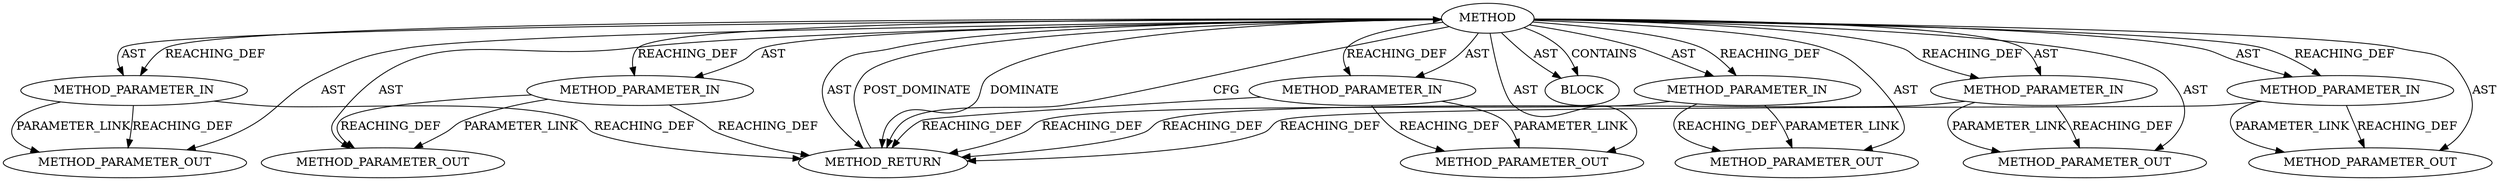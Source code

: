 digraph {
  20467 [label=METHOD AST_PARENT_TYPE="NAMESPACE_BLOCK" AST_PARENT_FULL_NAME="<global>" ORDER=0 CODE="<empty>" FULL_NAME="setsockopt" IS_EXTERNAL=true FILENAME="<empty>" SIGNATURE="" NAME="setsockopt"]
  20475 [label=METHOD_RETURN ORDER=2 CODE="RET" TYPE_FULL_NAME="ANY" EVALUATION_STRATEGY="BY_VALUE"]
  22193 [label=METHOD_PARAMETER_OUT ORDER=2 CODE="p2" IS_VARIADIC=false TYPE_FULL_NAME="ANY" EVALUATION_STRATEGY="BY_VALUE" INDEX=2 NAME="p2"]
  22195 [label=METHOD_PARAMETER_OUT ORDER=4 CODE="p4" IS_VARIADIC=false TYPE_FULL_NAME="ANY" EVALUATION_STRATEGY="BY_VALUE" INDEX=4 NAME="p4"]
  20473 [label=METHOD_PARAMETER_IN ORDER=6 CODE="p6" IS_VARIADIC=false TYPE_FULL_NAME="ANY" EVALUATION_STRATEGY="BY_VALUE" INDEX=6 NAME="p6"]
  20472 [label=METHOD_PARAMETER_IN ORDER=5 CODE="p5" IS_VARIADIC=false TYPE_FULL_NAME="ANY" EVALUATION_STRATEGY="BY_VALUE" INDEX=5 NAME="p5"]
  20470 [label=METHOD_PARAMETER_IN ORDER=3 CODE="p3" IS_VARIADIC=false TYPE_FULL_NAME="ANY" EVALUATION_STRATEGY="BY_VALUE" INDEX=3 NAME="p3"]
  22194 [label=METHOD_PARAMETER_OUT ORDER=3 CODE="p3" IS_VARIADIC=false TYPE_FULL_NAME="ANY" EVALUATION_STRATEGY="BY_VALUE" INDEX=3 NAME="p3"]
  22192 [label=METHOD_PARAMETER_OUT ORDER=1 CODE="p1" IS_VARIADIC=false TYPE_FULL_NAME="ANY" EVALUATION_STRATEGY="BY_VALUE" INDEX=1 NAME="p1"]
  20474 [label=BLOCK ORDER=1 ARGUMENT_INDEX=1 CODE="<empty>" TYPE_FULL_NAME="ANY"]
  20468 [label=METHOD_PARAMETER_IN ORDER=1 CODE="p1" IS_VARIADIC=false TYPE_FULL_NAME="ANY" EVALUATION_STRATEGY="BY_VALUE" INDEX=1 NAME="p1"]
  22196 [label=METHOD_PARAMETER_OUT ORDER=5 CODE="p5" IS_VARIADIC=false TYPE_FULL_NAME="ANY" EVALUATION_STRATEGY="BY_VALUE" INDEX=5 NAME="p5"]
  20469 [label=METHOD_PARAMETER_IN ORDER=2 CODE="p2" IS_VARIADIC=false TYPE_FULL_NAME="ANY" EVALUATION_STRATEGY="BY_VALUE" INDEX=2 NAME="p2"]
  20471 [label=METHOD_PARAMETER_IN ORDER=4 CODE="p4" IS_VARIADIC=false TYPE_FULL_NAME="ANY" EVALUATION_STRATEGY="BY_VALUE" INDEX=4 NAME="p4"]
  22197 [label=METHOD_PARAMETER_OUT ORDER=6 CODE="p6" IS_VARIADIC=false TYPE_FULL_NAME="ANY" EVALUATION_STRATEGY="BY_VALUE" INDEX=6 NAME="p6"]
  20473 -> 22197 [label=PARAMETER_LINK ]
  20467 -> 20471 [label=REACHING_DEF VARIABLE=""]
  20468 -> 22192 [label=REACHING_DEF VARIABLE="p1"]
  20469 -> 22193 [label=PARAMETER_LINK ]
  20475 -> 20467 [label=POST_DOMINATE ]
  20467 -> 20472 [label=AST ]
  20471 -> 22195 [label=REACHING_DEF VARIABLE="p4"]
  20467 -> 20473 [label=AST ]
  20468 -> 22192 [label=PARAMETER_LINK ]
  20470 -> 20475 [label=REACHING_DEF VARIABLE="p3"]
  20469 -> 22193 [label=REACHING_DEF VARIABLE="p2"]
  20467 -> 20475 [label=CFG ]
  20470 -> 22194 [label=PARAMETER_LINK ]
  20467 -> 20475 [label=AST ]
  20467 -> 20470 [label=AST ]
  20467 -> 22196 [label=AST ]
  20472 -> 22196 [label=PARAMETER_LINK ]
  20473 -> 20475 [label=REACHING_DEF VARIABLE="p6"]
  20467 -> 22197 [label=AST ]
  20467 -> 20471 [label=AST ]
  20467 -> 20474 [label=CONTAINS ]
  20467 -> 20474 [label=AST ]
  20473 -> 22197 [label=REACHING_DEF VARIABLE="p6"]
  20467 -> 20473 [label=REACHING_DEF VARIABLE=""]
  20467 -> 22192 [label=AST ]
  20467 -> 20468 [label=REACHING_DEF VARIABLE=""]
  20469 -> 20475 [label=REACHING_DEF VARIABLE="p2"]
  20467 -> 20469 [label=REACHING_DEF VARIABLE=""]
  20467 -> 20468 [label=AST ]
  20471 -> 20475 [label=REACHING_DEF VARIABLE="p4"]
  20467 -> 22193 [label=AST ]
  20471 -> 22195 [label=PARAMETER_LINK ]
  20467 -> 22195 [label=AST ]
  20470 -> 22194 [label=REACHING_DEF VARIABLE="p3"]
  20468 -> 20475 [label=REACHING_DEF VARIABLE="p1"]
  20467 -> 20470 [label=REACHING_DEF VARIABLE=""]
  20467 -> 20472 [label=REACHING_DEF VARIABLE=""]
  20467 -> 20475 [label=DOMINATE ]
  20467 -> 22194 [label=AST ]
  20467 -> 20469 [label=AST ]
  20472 -> 22196 [label=REACHING_DEF VARIABLE="p5"]
  20472 -> 20475 [label=REACHING_DEF VARIABLE="p5"]
}
